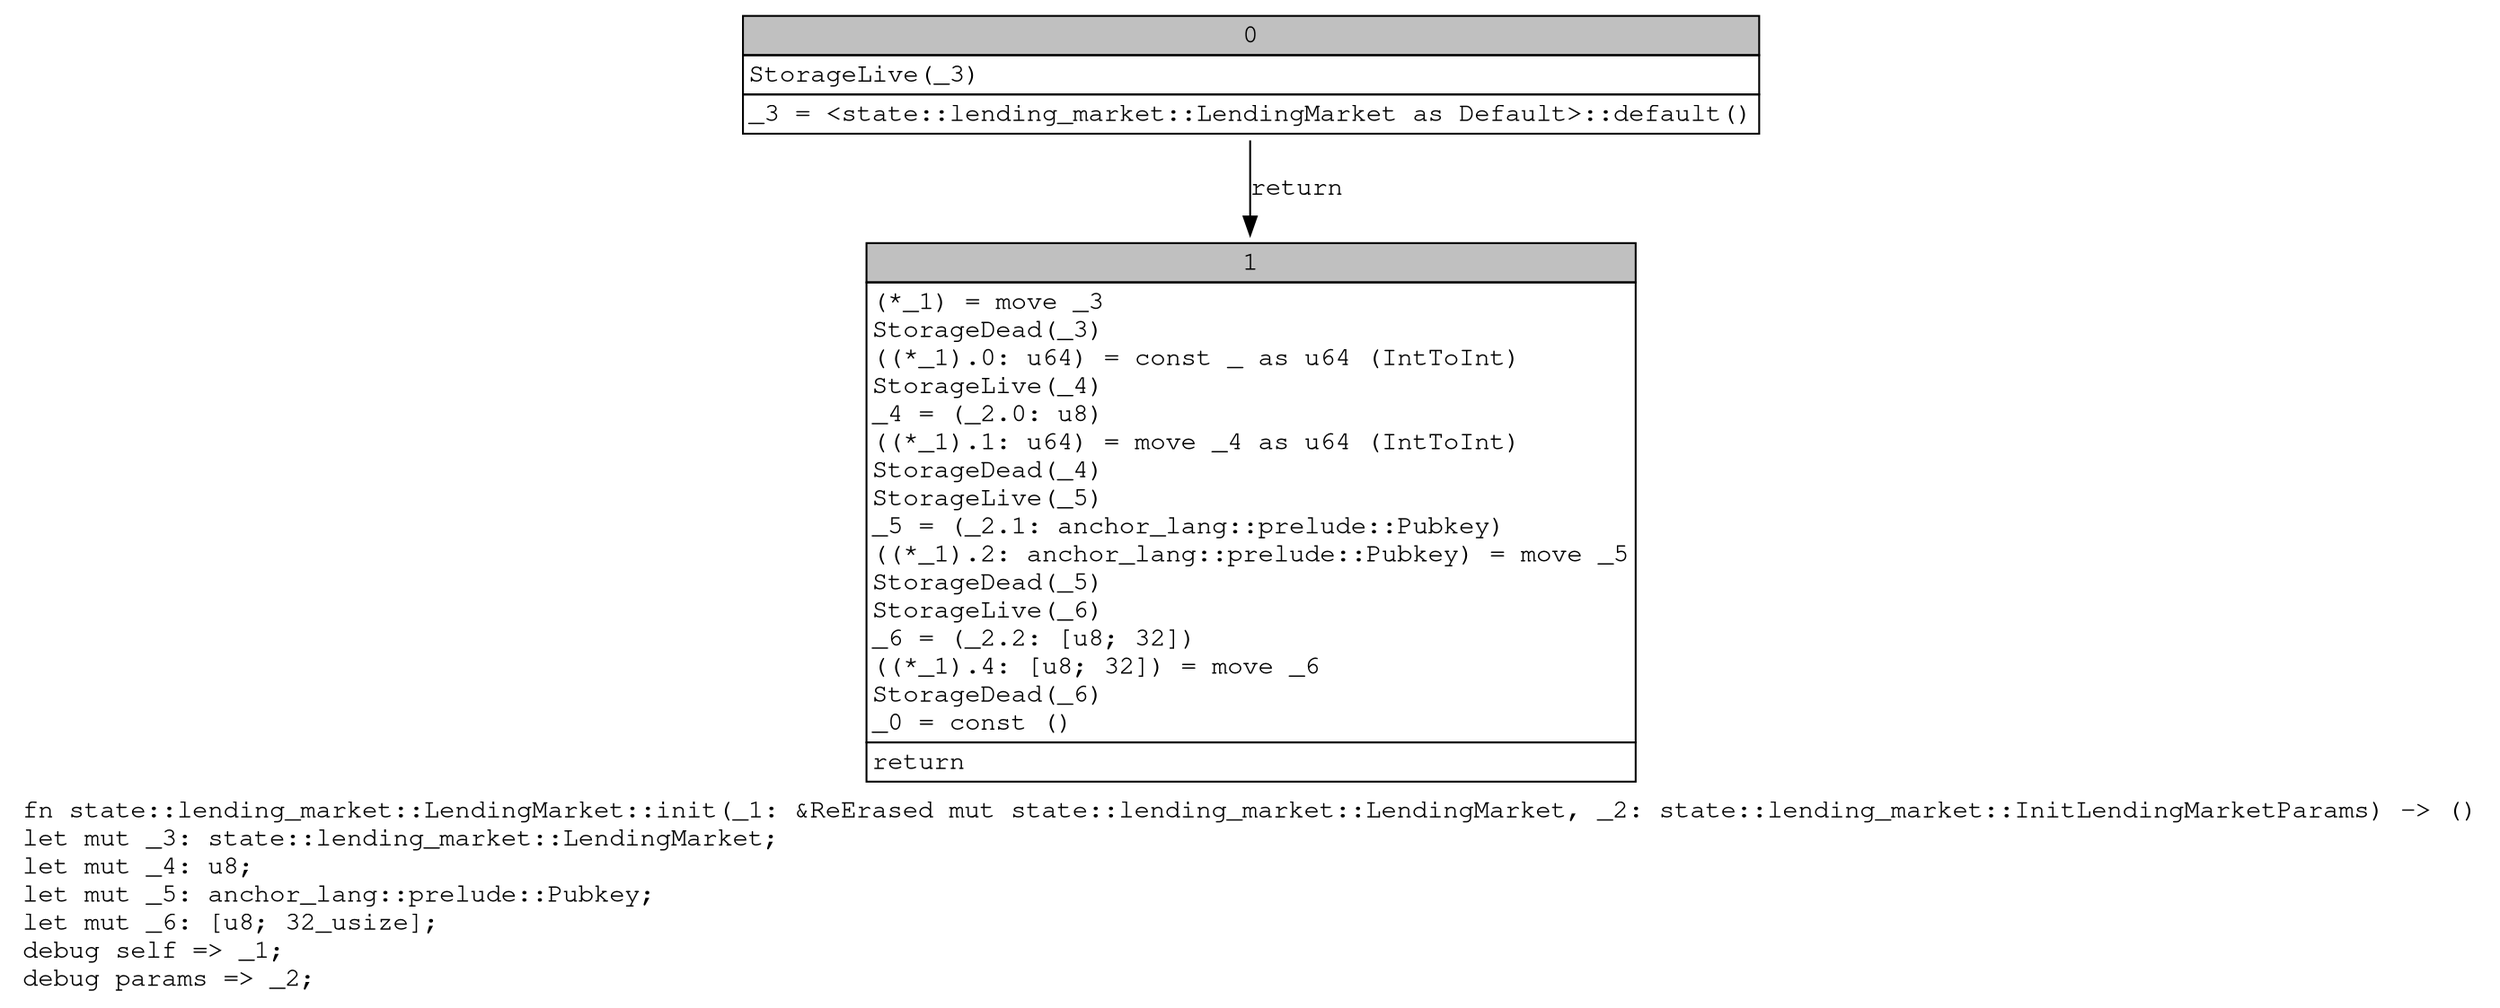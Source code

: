 digraph Mir_0_1510 {
    graph [fontname="Courier, monospace"];
    node [fontname="Courier, monospace"];
    edge [fontname="Courier, monospace"];
    label=<fn state::lending_market::LendingMarket::init(_1: &amp;ReErased mut state::lending_market::LendingMarket, _2: state::lending_market::InitLendingMarketParams) -&gt; ()<br align="left"/>let mut _3: state::lending_market::LendingMarket;<br align="left"/>let mut _4: u8;<br align="left"/>let mut _5: anchor_lang::prelude::Pubkey;<br align="left"/>let mut _6: [u8; 32_usize];<br align="left"/>debug self =&gt; _1;<br align="left"/>debug params =&gt; _2;<br align="left"/>>;
    bb0__0_1510 [shape="none", label=<<table border="0" cellborder="1" cellspacing="0"><tr><td bgcolor="gray" align="center" colspan="1">0</td></tr><tr><td align="left" balign="left">StorageLive(_3)<br/></td></tr><tr><td align="left">_3 = &lt;state::lending_market::LendingMarket as Default&gt;::default()</td></tr></table>>];
    bb1__0_1510 [shape="none", label=<<table border="0" cellborder="1" cellspacing="0"><tr><td bgcolor="gray" align="center" colspan="1">1</td></tr><tr><td align="left" balign="left">(*_1) = move _3<br/>StorageDead(_3)<br/>((*_1).0: u64) = const _ as u64 (IntToInt)<br/>StorageLive(_4)<br/>_4 = (_2.0: u8)<br/>((*_1).1: u64) = move _4 as u64 (IntToInt)<br/>StorageDead(_4)<br/>StorageLive(_5)<br/>_5 = (_2.1: anchor_lang::prelude::Pubkey)<br/>((*_1).2: anchor_lang::prelude::Pubkey) = move _5<br/>StorageDead(_5)<br/>StorageLive(_6)<br/>_6 = (_2.2: [u8; 32])<br/>((*_1).4: [u8; 32]) = move _6<br/>StorageDead(_6)<br/>_0 = const ()<br/></td></tr><tr><td align="left">return</td></tr></table>>];
    bb0__0_1510 -> bb1__0_1510 [label="return"];
}
